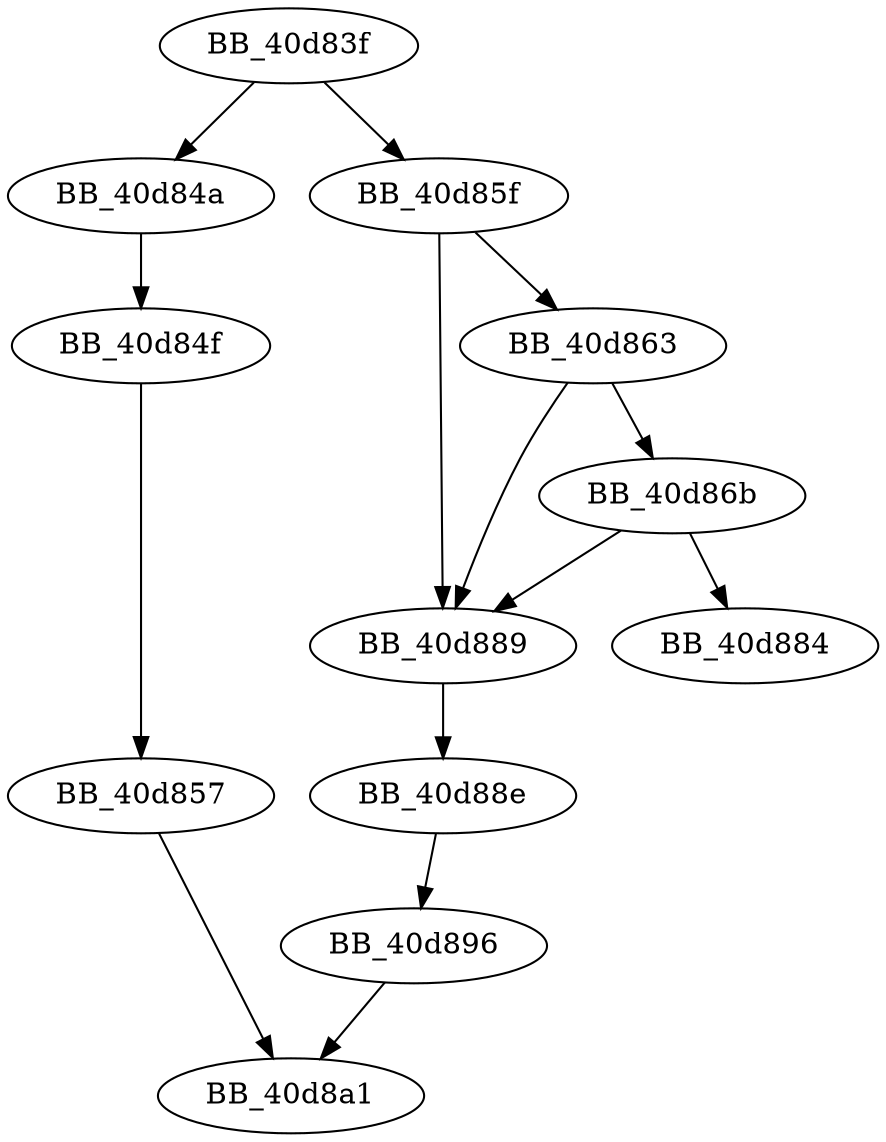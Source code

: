 DiGraph __get_osfhandle{
BB_40d83f->BB_40d84a
BB_40d83f->BB_40d85f
BB_40d84a->BB_40d84f
BB_40d84f->BB_40d857
BB_40d857->BB_40d8a1
BB_40d85f->BB_40d863
BB_40d85f->BB_40d889
BB_40d863->BB_40d86b
BB_40d863->BB_40d889
BB_40d86b->BB_40d884
BB_40d86b->BB_40d889
BB_40d889->BB_40d88e
BB_40d88e->BB_40d896
BB_40d896->BB_40d8a1
}
